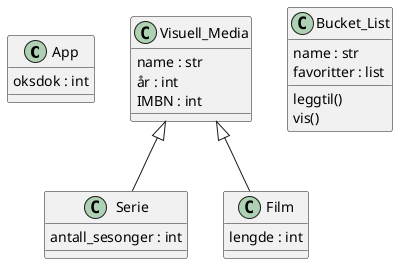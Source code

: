 @startuml Argflix
class App{
    oksdok : int
    
}

class Visuell_Media{
    name : str
    år : int
    IMBN : int
}

class Serie{
    antall_sesonger : int
}
class Film{
    lengde : int
}

class Bucket_List{
    name : str
    favoritter : list
    leggtil()
    vis()

    
}

Visuell_Media <|-- Film
Visuell_Media <|-- Serie

@enduml